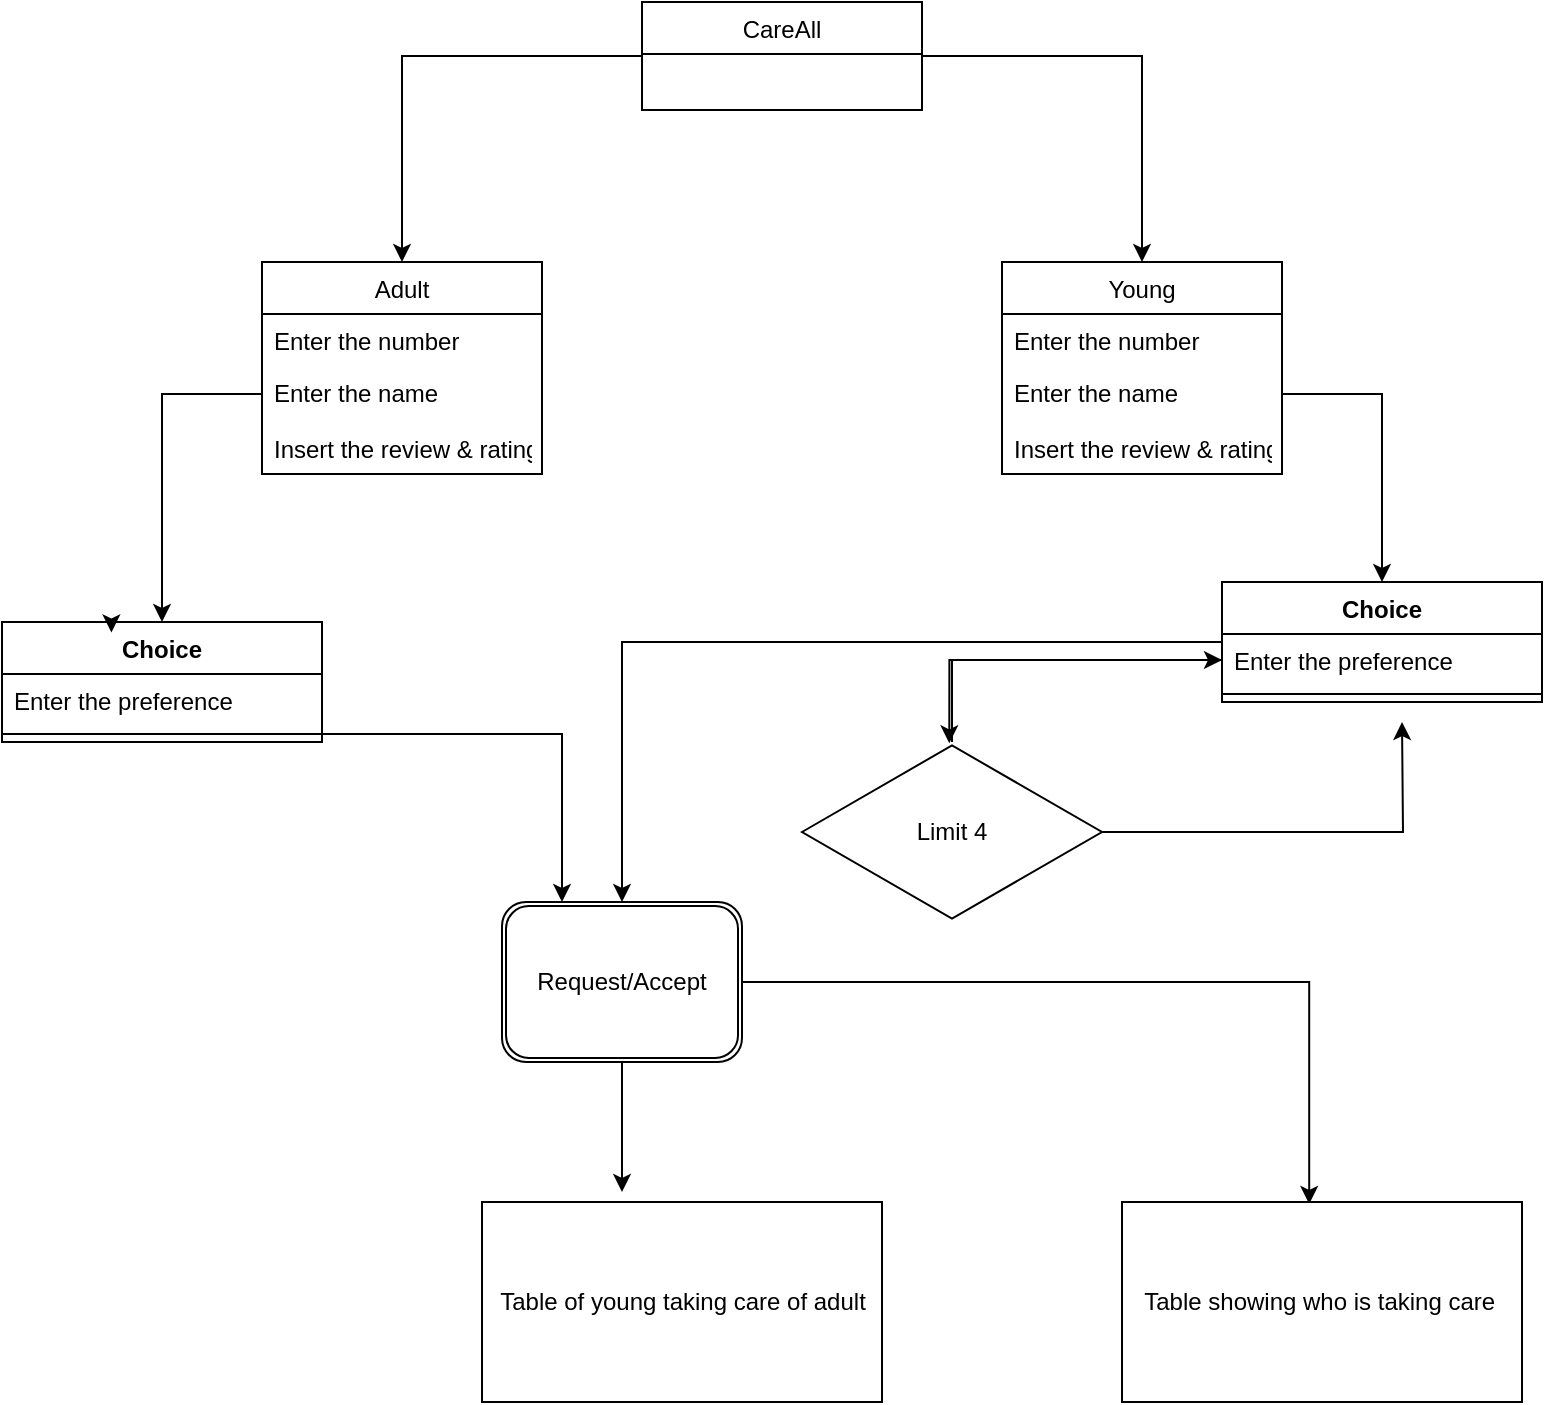 <mxfile version="12.4.8" type="device"><diagram id="C5RBs43oDa-KdzZeNtuy" name="Page-1"><mxGraphModel dx="1038" dy="580" grid="1" gridSize="10" guides="1" tooltips="1" connect="1" arrows="1" fold="1" page="1" pageScale="1" pageWidth="827" pageHeight="1169" math="0" shadow="0"><root><mxCell id="WIyWlLk6GJQsqaUBKTNV-0"/><mxCell id="WIyWlLk6GJQsqaUBKTNV-1" parent="WIyWlLk6GJQsqaUBKTNV-0"/><mxCell id="xXYYRkSdL1u2f_47MmjW-0" value="Adult" style="swimlane;fontStyle=0;childLayout=stackLayout;horizontal=1;startSize=26;fillColor=none;horizontalStack=0;resizeParent=1;resizeParentMax=0;resizeLast=0;collapsible=1;marginBottom=0;" vertex="1" parent="WIyWlLk6GJQsqaUBKTNV-1"><mxGeometry x="140" y="160" width="140" height="106" as="geometry"/></mxCell><mxCell id="xXYYRkSdL1u2f_47MmjW-1" value="Enter the number" style="text;strokeColor=none;fillColor=none;align=left;verticalAlign=top;spacingLeft=4;spacingRight=4;overflow=hidden;rotatable=0;points=[[0,0.5],[1,0.5]];portConstraint=eastwest;" vertex="1" parent="xXYYRkSdL1u2f_47MmjW-0"><mxGeometry y="26" width="140" height="26" as="geometry"/></mxCell><mxCell id="xXYYRkSdL1u2f_47MmjW-2" value="Enter the name " style="text;strokeColor=none;fillColor=none;align=left;verticalAlign=top;spacingLeft=4;spacingRight=4;overflow=hidden;rotatable=0;points=[[0,0.5],[1,0.5]];portConstraint=eastwest;" vertex="1" parent="xXYYRkSdL1u2f_47MmjW-0"><mxGeometry y="52" width="140" height="28" as="geometry"/></mxCell><mxCell id="xXYYRkSdL1u2f_47MmjW-3" value="Insert the review &amp; rating" style="text;strokeColor=none;fillColor=none;align=left;verticalAlign=top;spacingLeft=4;spacingRight=4;overflow=hidden;rotatable=0;points=[[0,0.5],[1,0.5]];portConstraint=eastwest;" vertex="1" parent="xXYYRkSdL1u2f_47MmjW-0"><mxGeometry y="80" width="140" height="26" as="geometry"/></mxCell><mxCell id="xXYYRkSdL1u2f_47MmjW-4" value="Young" style="swimlane;fontStyle=0;childLayout=stackLayout;horizontal=1;startSize=26;fillColor=none;horizontalStack=0;resizeParent=1;resizeParentMax=0;resizeLast=0;collapsible=1;marginBottom=0;" vertex="1" parent="WIyWlLk6GJQsqaUBKTNV-1"><mxGeometry x="510" y="160" width="140" height="106" as="geometry"/></mxCell><mxCell id="xXYYRkSdL1u2f_47MmjW-5" value="Enter the number" style="text;strokeColor=none;fillColor=none;align=left;verticalAlign=top;spacingLeft=4;spacingRight=4;overflow=hidden;rotatable=0;points=[[0,0.5],[1,0.5]];portConstraint=eastwest;" vertex="1" parent="xXYYRkSdL1u2f_47MmjW-4"><mxGeometry y="26" width="140" height="26" as="geometry"/></mxCell><mxCell id="xXYYRkSdL1u2f_47MmjW-6" value="Enter the name " style="text;strokeColor=none;fillColor=none;align=left;verticalAlign=top;spacingLeft=4;spacingRight=4;overflow=hidden;rotatable=0;points=[[0,0.5],[1,0.5]];portConstraint=eastwest;" vertex="1" parent="xXYYRkSdL1u2f_47MmjW-4"><mxGeometry y="52" width="140" height="28" as="geometry"/></mxCell><mxCell id="xXYYRkSdL1u2f_47MmjW-7" value="Insert the review &amp; rating" style="text;strokeColor=none;fillColor=none;align=left;verticalAlign=top;spacingLeft=4;spacingRight=4;overflow=hidden;rotatable=0;points=[[0,0.5],[1,0.5]];portConstraint=eastwest;" vertex="1" parent="xXYYRkSdL1u2f_47MmjW-4"><mxGeometry y="80" width="140" height="26" as="geometry"/></mxCell><mxCell id="xXYYRkSdL1u2f_47MmjW-8" style="edgeStyle=orthogonalEdgeStyle;rounded=0;orthogonalLoop=1;jettySize=auto;html=1;exitX=0;exitY=0.5;exitDx=0;exitDy=0;" edge="1" parent="WIyWlLk6GJQsqaUBKTNV-1" source="xXYYRkSdL1u2f_47MmjW-2" target="xXYYRkSdL1u2f_47MmjW-9"><mxGeometry relative="1" as="geometry"><mxPoint x="280" y="400" as="targetPoint"/></mxGeometry></mxCell><mxCell id="xXYYRkSdL1u2f_47MmjW-9" value="Choice" style="swimlane;fontStyle=1;align=center;verticalAlign=top;childLayout=stackLayout;horizontal=1;startSize=26;horizontalStack=0;resizeParent=1;resizeParentMax=0;resizeLast=0;collapsible=1;marginBottom=0;" vertex="1" parent="WIyWlLk6GJQsqaUBKTNV-1"><mxGeometry x="10" y="340" width="160" height="60" as="geometry"/></mxCell><mxCell id="xXYYRkSdL1u2f_47MmjW-10" value="Enter the preference " style="text;strokeColor=none;fillColor=none;align=left;verticalAlign=top;spacingLeft=4;spacingRight=4;overflow=hidden;rotatable=0;points=[[0,0.5],[1,0.5]];portConstraint=eastwest;" vertex="1" parent="xXYYRkSdL1u2f_47MmjW-9"><mxGeometry y="26" width="160" height="26" as="geometry"/></mxCell><mxCell id="xXYYRkSdL1u2f_47MmjW-11" value="" style="line;strokeWidth=1;fillColor=none;align=left;verticalAlign=middle;spacingTop=-1;spacingLeft=3;spacingRight=3;rotatable=0;labelPosition=right;points=[];portConstraint=eastwest;" vertex="1" parent="xXYYRkSdL1u2f_47MmjW-9"><mxGeometry y="52" width="160" height="8" as="geometry"/></mxCell><mxCell id="xXYYRkSdL1u2f_47MmjW-14" style="edgeStyle=orthogonalEdgeStyle;rounded=0;orthogonalLoop=1;jettySize=auto;html=1;exitX=0.25;exitY=0;exitDx=0;exitDy=0;entryX=0.342;entryY=0.087;entryDx=0;entryDy=0;entryPerimeter=0;" edge="1" parent="WIyWlLk6GJQsqaUBKTNV-1" source="xXYYRkSdL1u2f_47MmjW-9" target="xXYYRkSdL1u2f_47MmjW-9"><mxGeometry relative="1" as="geometry"/></mxCell><mxCell id="xXYYRkSdL1u2f_47MmjW-24" style="edgeStyle=orthogonalEdgeStyle;rounded=0;orthogonalLoop=1;jettySize=auto;html=1;" edge="1" parent="WIyWlLk6GJQsqaUBKTNV-1" source="xXYYRkSdL1u2f_47MmjW-15" target="xXYYRkSdL1u2f_47MmjW-25"><mxGeometry relative="1" as="geometry"><mxPoint x="320" y="520" as="targetPoint"/></mxGeometry></mxCell><mxCell id="xXYYRkSdL1u2f_47MmjW-15" value="Choice" style="swimlane;fontStyle=1;align=center;verticalAlign=top;childLayout=stackLayout;horizontal=1;startSize=26;horizontalStack=0;resizeParent=1;resizeParentMax=0;resizeLast=0;collapsible=1;marginBottom=0;" vertex="1" parent="WIyWlLk6GJQsqaUBKTNV-1"><mxGeometry x="620" y="320" width="160" height="60" as="geometry"/></mxCell><mxCell id="xXYYRkSdL1u2f_47MmjW-16" value="Enter the preference " style="text;strokeColor=none;fillColor=none;align=left;verticalAlign=top;spacingLeft=4;spacingRight=4;overflow=hidden;rotatable=0;points=[[0,0.5],[1,0.5]];portConstraint=eastwest;" vertex="1" parent="xXYYRkSdL1u2f_47MmjW-15"><mxGeometry y="26" width="160" height="26" as="geometry"/></mxCell><mxCell id="xXYYRkSdL1u2f_47MmjW-17" value="" style="line;strokeWidth=1;fillColor=none;align=left;verticalAlign=middle;spacingTop=-1;spacingLeft=3;spacingRight=3;rotatable=0;labelPosition=right;points=[];portConstraint=eastwest;" vertex="1" parent="xXYYRkSdL1u2f_47MmjW-15"><mxGeometry y="52" width="160" height="8" as="geometry"/></mxCell><mxCell id="xXYYRkSdL1u2f_47MmjW-18" style="edgeStyle=orthogonalEdgeStyle;rounded=0;orthogonalLoop=1;jettySize=auto;html=1;entryX=0.5;entryY=0;entryDx=0;entryDy=0;" edge="1" parent="WIyWlLk6GJQsqaUBKTNV-1" source="xXYYRkSdL1u2f_47MmjW-6" target="xXYYRkSdL1u2f_47MmjW-15"><mxGeometry relative="1" as="geometry"/></mxCell><mxCell id="xXYYRkSdL1u2f_47MmjW-22" style="edgeStyle=orthogonalEdgeStyle;rounded=0;orthogonalLoop=1;jettySize=auto;html=1;" edge="1" parent="WIyWlLk6GJQsqaUBKTNV-1" source="xXYYRkSdL1u2f_47MmjW-19"><mxGeometry relative="1" as="geometry"><mxPoint x="710" y="390" as="targetPoint"/></mxGeometry></mxCell><mxCell id="xXYYRkSdL1u2f_47MmjW-23" style="edgeStyle=orthogonalEdgeStyle;rounded=0;orthogonalLoop=1;jettySize=auto;html=1;" edge="1" parent="WIyWlLk6GJQsqaUBKTNV-1" source="xXYYRkSdL1u2f_47MmjW-19" target="xXYYRkSdL1u2f_47MmjW-16"><mxGeometry relative="1" as="geometry"/></mxCell><mxCell id="xXYYRkSdL1u2f_47MmjW-19" value="Limit 4" style="html=1;whiteSpace=wrap;aspect=fixed;shape=isoRectangle;" vertex="1" parent="WIyWlLk6GJQsqaUBKTNV-1"><mxGeometry x="410" y="400" width="150" height="90" as="geometry"/></mxCell><mxCell id="xXYYRkSdL1u2f_47MmjW-21" style="edgeStyle=orthogonalEdgeStyle;rounded=0;orthogonalLoop=1;jettySize=auto;html=1;entryX=0.491;entryY=0.007;entryDx=0;entryDy=0;entryPerimeter=0;" edge="1" parent="WIyWlLk6GJQsqaUBKTNV-1" source="xXYYRkSdL1u2f_47MmjW-16" target="xXYYRkSdL1u2f_47MmjW-19"><mxGeometry relative="1" as="geometry"/></mxCell><mxCell id="xXYYRkSdL1u2f_47MmjW-27" style="edgeStyle=orthogonalEdgeStyle;rounded=0;orthogonalLoop=1;jettySize=auto;html=1;exitX=0.5;exitY=1;exitDx=0;exitDy=0;" edge="1" parent="WIyWlLk6GJQsqaUBKTNV-1" source="xXYYRkSdL1u2f_47MmjW-25"><mxGeometry relative="1" as="geometry"><mxPoint x="320" y="625" as="targetPoint"/></mxGeometry></mxCell><mxCell id="xXYYRkSdL1u2f_47MmjW-41" style="edgeStyle=orthogonalEdgeStyle;rounded=0;orthogonalLoop=1;jettySize=auto;html=1;entryX=0.468;entryY=0.01;entryDx=0;entryDy=0;entryPerimeter=0;" edge="1" parent="WIyWlLk6GJQsqaUBKTNV-1" source="xXYYRkSdL1u2f_47MmjW-25" target="xXYYRkSdL1u2f_47MmjW-44"><mxGeometry relative="1" as="geometry"><mxPoint x="665" y="620" as="targetPoint"/></mxGeometry></mxCell><mxCell id="xXYYRkSdL1u2f_47MmjW-25" value="Request/Accept" style="shape=ext;double=1;rounded=1;whiteSpace=wrap;html=1;" vertex="1" parent="WIyWlLk6GJQsqaUBKTNV-1"><mxGeometry x="260" y="480" width="120" height="80" as="geometry"/></mxCell><mxCell id="xXYYRkSdL1u2f_47MmjW-26" style="edgeStyle=orthogonalEdgeStyle;rounded=0;orthogonalLoop=1;jettySize=auto;html=1;entryX=0.25;entryY=0;entryDx=0;entryDy=0;" edge="1" parent="WIyWlLk6GJQsqaUBKTNV-1" source="xXYYRkSdL1u2f_47MmjW-11" target="xXYYRkSdL1u2f_47MmjW-25"><mxGeometry relative="1" as="geometry"/></mxCell><mxCell id="xXYYRkSdL1u2f_47MmjW-34" value="Table of young taking care of adult" style="html=1;" vertex="1" parent="WIyWlLk6GJQsqaUBKTNV-1"><mxGeometry x="250" y="630" width="200" height="100" as="geometry"/></mxCell><mxCell id="xXYYRkSdL1u2f_47MmjW-39" style="edgeStyle=orthogonalEdgeStyle;rounded=0;orthogonalLoop=1;jettySize=auto;html=1;" edge="1" parent="WIyWlLk6GJQsqaUBKTNV-1" source="xXYYRkSdL1u2f_47MmjW-35" target="xXYYRkSdL1u2f_47MmjW-0"><mxGeometry relative="1" as="geometry"/></mxCell><mxCell id="xXYYRkSdL1u2f_47MmjW-40" style="edgeStyle=orthogonalEdgeStyle;rounded=0;orthogonalLoop=1;jettySize=auto;html=1;entryX=0.5;entryY=0;entryDx=0;entryDy=0;" edge="1" parent="WIyWlLk6GJQsqaUBKTNV-1" source="xXYYRkSdL1u2f_47MmjW-35" target="xXYYRkSdL1u2f_47MmjW-4"><mxGeometry relative="1" as="geometry"/></mxCell><mxCell id="xXYYRkSdL1u2f_47MmjW-35" value="CareAll" style="swimlane;fontStyle=0;childLayout=stackLayout;horizontal=1;startSize=26;fillColor=none;horizontalStack=0;resizeParent=1;resizeParentMax=0;resizeLast=0;collapsible=1;marginBottom=0;" vertex="1" parent="WIyWlLk6GJQsqaUBKTNV-1"><mxGeometry x="330" y="30" width="140" height="54" as="geometry"/></mxCell><mxCell id="xXYYRkSdL1u2f_47MmjW-44" value="Table showing who is taking care&amp;nbsp;" style="html=1;" vertex="1" parent="WIyWlLk6GJQsqaUBKTNV-1"><mxGeometry x="570" y="630" width="200" height="100" as="geometry"/></mxCell></root></mxGraphModel></diagram></mxfile>